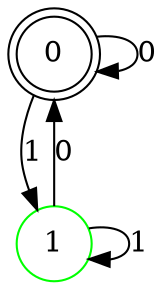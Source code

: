 digraph {
	node [color=black shape=doublecircle]
	0
	node [color=green shape=circle]
	1
	0 -> 0 [label=0]
	0 -> 1 [label=1]
	1 -> 0 [label=0]
	1 -> 1 [label=1]
}

